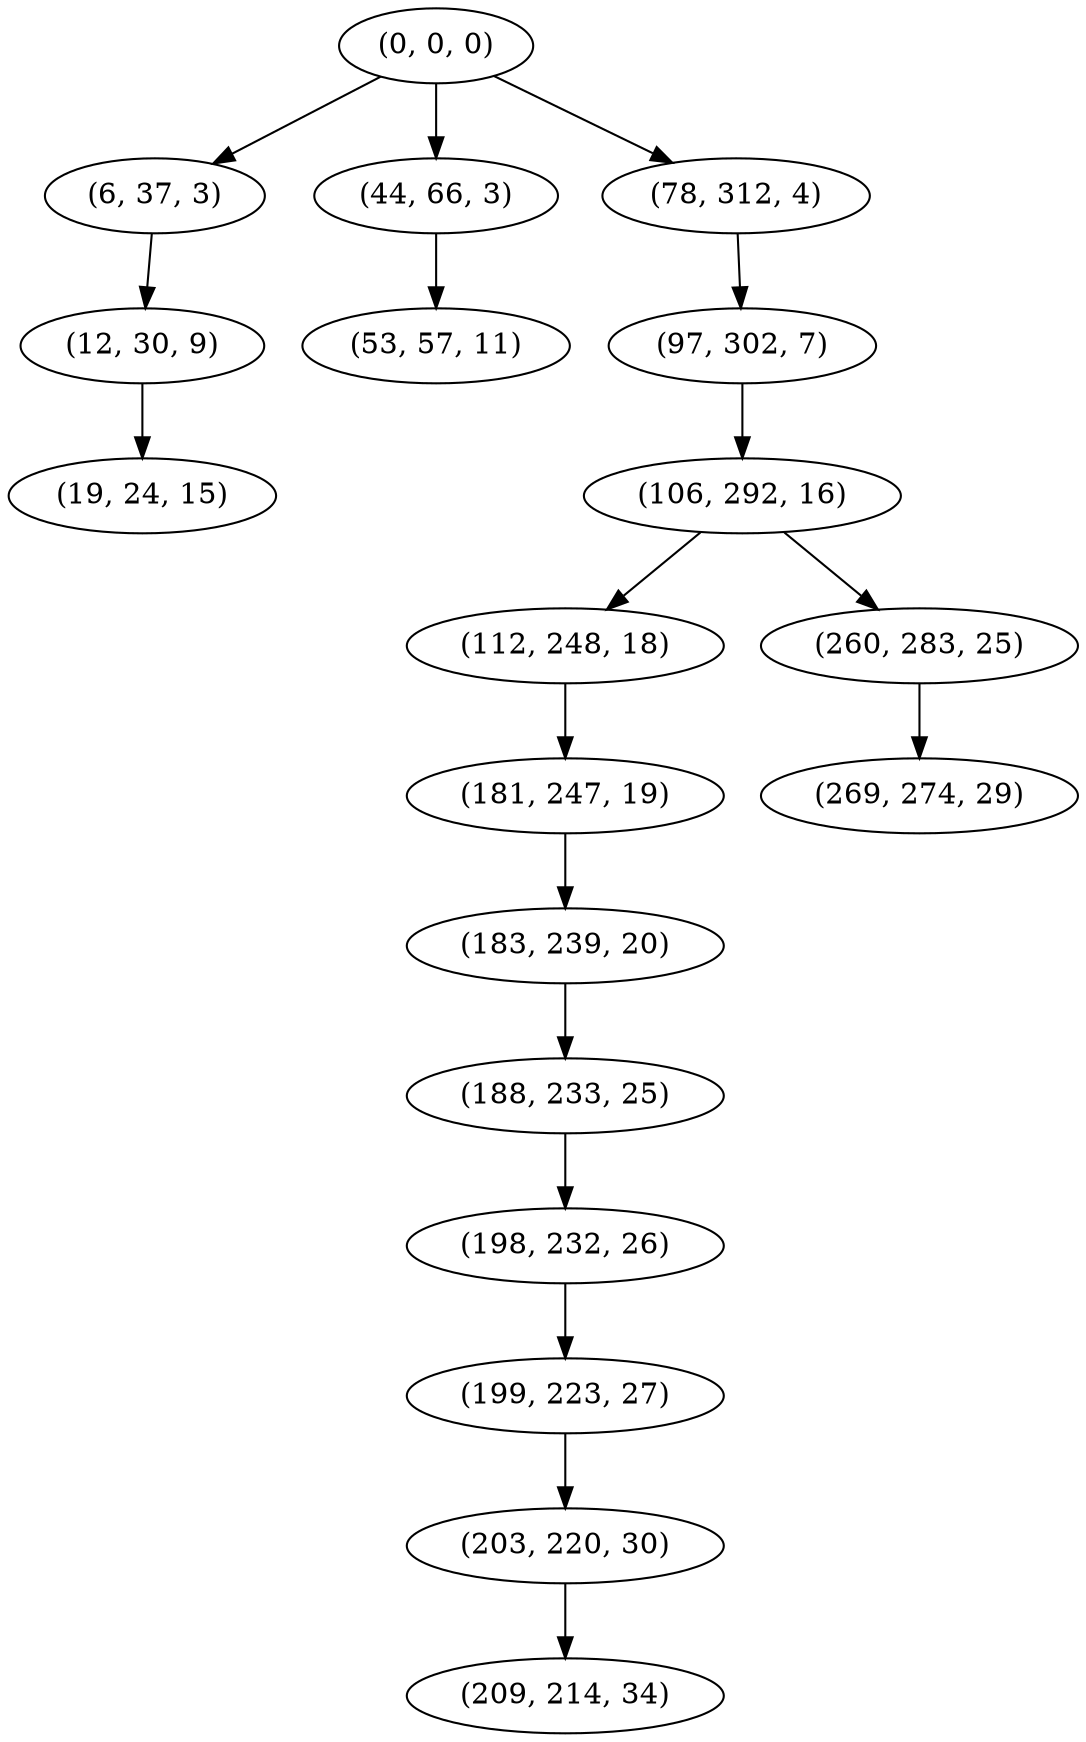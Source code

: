 digraph tree {
    "(0, 0, 0)";
    "(6, 37, 3)";
    "(12, 30, 9)";
    "(19, 24, 15)";
    "(44, 66, 3)";
    "(53, 57, 11)";
    "(78, 312, 4)";
    "(97, 302, 7)";
    "(106, 292, 16)";
    "(112, 248, 18)";
    "(181, 247, 19)";
    "(183, 239, 20)";
    "(188, 233, 25)";
    "(198, 232, 26)";
    "(199, 223, 27)";
    "(203, 220, 30)";
    "(209, 214, 34)";
    "(260, 283, 25)";
    "(269, 274, 29)";
    "(0, 0, 0)" -> "(6, 37, 3)";
    "(0, 0, 0)" -> "(44, 66, 3)";
    "(0, 0, 0)" -> "(78, 312, 4)";
    "(6, 37, 3)" -> "(12, 30, 9)";
    "(12, 30, 9)" -> "(19, 24, 15)";
    "(44, 66, 3)" -> "(53, 57, 11)";
    "(78, 312, 4)" -> "(97, 302, 7)";
    "(97, 302, 7)" -> "(106, 292, 16)";
    "(106, 292, 16)" -> "(112, 248, 18)";
    "(106, 292, 16)" -> "(260, 283, 25)";
    "(112, 248, 18)" -> "(181, 247, 19)";
    "(181, 247, 19)" -> "(183, 239, 20)";
    "(183, 239, 20)" -> "(188, 233, 25)";
    "(188, 233, 25)" -> "(198, 232, 26)";
    "(198, 232, 26)" -> "(199, 223, 27)";
    "(199, 223, 27)" -> "(203, 220, 30)";
    "(203, 220, 30)" -> "(209, 214, 34)";
    "(260, 283, 25)" -> "(269, 274, 29)";
}
